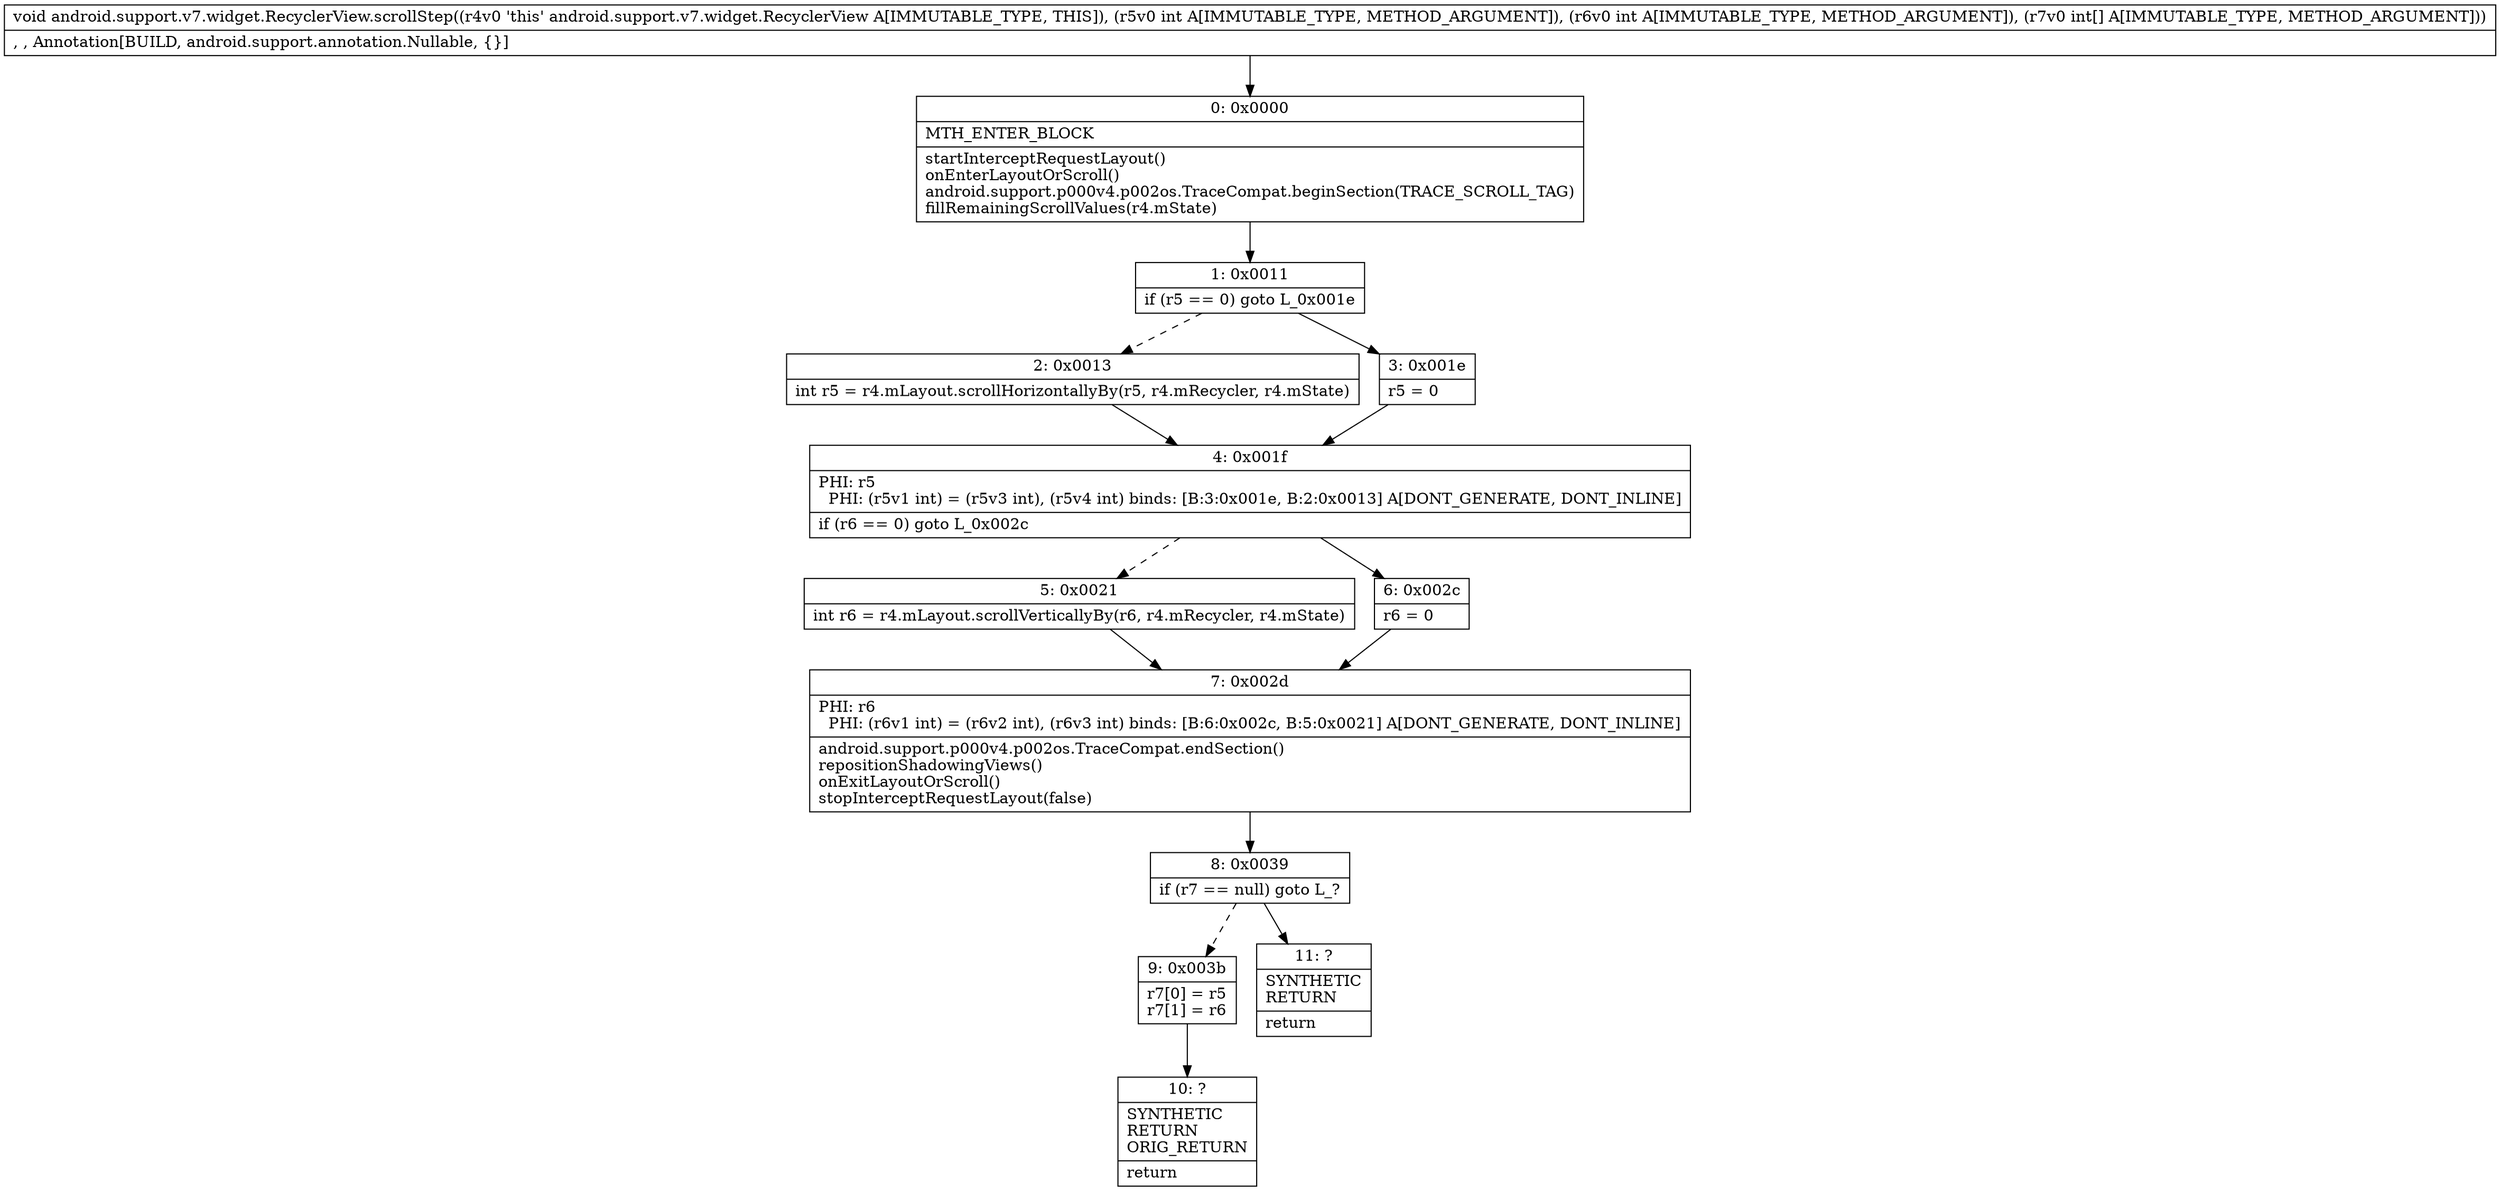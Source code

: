 digraph "CFG forandroid.support.v7.widget.RecyclerView.scrollStep(II[I)V" {
Node_0 [shape=record,label="{0\:\ 0x0000|MTH_ENTER_BLOCK\l|startInterceptRequestLayout()\lonEnterLayoutOrScroll()\landroid.support.p000v4.p002os.TraceCompat.beginSection(TRACE_SCROLL_TAG)\lfillRemainingScrollValues(r4.mState)\l}"];
Node_1 [shape=record,label="{1\:\ 0x0011|if (r5 == 0) goto L_0x001e\l}"];
Node_2 [shape=record,label="{2\:\ 0x0013|int r5 = r4.mLayout.scrollHorizontallyBy(r5, r4.mRecycler, r4.mState)\l}"];
Node_3 [shape=record,label="{3\:\ 0x001e|r5 = 0\l}"];
Node_4 [shape=record,label="{4\:\ 0x001f|PHI: r5 \l  PHI: (r5v1 int) = (r5v3 int), (r5v4 int) binds: [B:3:0x001e, B:2:0x0013] A[DONT_GENERATE, DONT_INLINE]\l|if (r6 == 0) goto L_0x002c\l}"];
Node_5 [shape=record,label="{5\:\ 0x0021|int r6 = r4.mLayout.scrollVerticallyBy(r6, r4.mRecycler, r4.mState)\l}"];
Node_6 [shape=record,label="{6\:\ 0x002c|r6 = 0\l}"];
Node_7 [shape=record,label="{7\:\ 0x002d|PHI: r6 \l  PHI: (r6v1 int) = (r6v2 int), (r6v3 int) binds: [B:6:0x002c, B:5:0x0021] A[DONT_GENERATE, DONT_INLINE]\l|android.support.p000v4.p002os.TraceCompat.endSection()\lrepositionShadowingViews()\lonExitLayoutOrScroll()\lstopInterceptRequestLayout(false)\l}"];
Node_8 [shape=record,label="{8\:\ 0x0039|if (r7 == null) goto L_?\l}"];
Node_9 [shape=record,label="{9\:\ 0x003b|r7[0] = r5\lr7[1] = r6\l}"];
Node_10 [shape=record,label="{10\:\ ?|SYNTHETIC\lRETURN\lORIG_RETURN\l|return\l}"];
Node_11 [shape=record,label="{11\:\ ?|SYNTHETIC\lRETURN\l|return\l}"];
MethodNode[shape=record,label="{void android.support.v7.widget.RecyclerView.scrollStep((r4v0 'this' android.support.v7.widget.RecyclerView A[IMMUTABLE_TYPE, THIS]), (r5v0 int A[IMMUTABLE_TYPE, METHOD_ARGUMENT]), (r6v0 int A[IMMUTABLE_TYPE, METHOD_ARGUMENT]), (r7v0 int[] A[IMMUTABLE_TYPE, METHOD_ARGUMENT]))  | , , Annotation[BUILD, android.support.annotation.Nullable, \{\}]\l}"];
MethodNode -> Node_0;
Node_0 -> Node_1;
Node_1 -> Node_2[style=dashed];
Node_1 -> Node_3;
Node_2 -> Node_4;
Node_3 -> Node_4;
Node_4 -> Node_5[style=dashed];
Node_4 -> Node_6;
Node_5 -> Node_7;
Node_6 -> Node_7;
Node_7 -> Node_8;
Node_8 -> Node_9[style=dashed];
Node_8 -> Node_11;
Node_9 -> Node_10;
}

